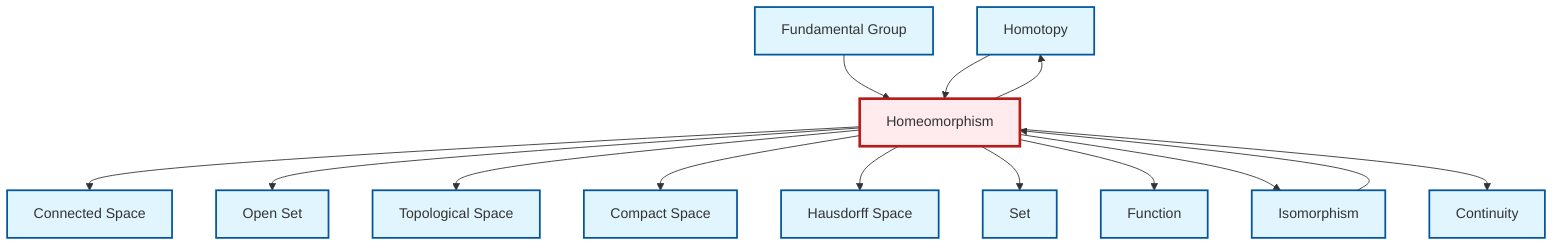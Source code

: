 graph TD
    classDef definition fill:#e1f5fe,stroke:#01579b,stroke-width:2px
    classDef theorem fill:#f3e5f5,stroke:#4a148c,stroke-width:2px
    classDef axiom fill:#fff3e0,stroke:#e65100,stroke-width:2px
    classDef example fill:#e8f5e9,stroke:#1b5e20,stroke-width:2px
    classDef current fill:#ffebee,stroke:#b71c1c,stroke-width:3px
    def-homotopy["Homotopy"]:::definition
    def-continuity["Continuity"]:::definition
    def-topological-space["Topological Space"]:::definition
    def-connected["Connected Space"]:::definition
    def-open-set["Open Set"]:::definition
    def-set["Set"]:::definition
    def-function["Function"]:::definition
    def-compact["Compact Space"]:::definition
    def-hausdorff["Hausdorff Space"]:::definition
    def-isomorphism["Isomorphism"]:::definition
    def-homeomorphism["Homeomorphism"]:::definition
    def-fundamental-group["Fundamental Group"]:::definition
    def-homeomorphism --> def-connected
    def-homeomorphism --> def-open-set
    def-homeomorphism --> def-topological-space
    def-fundamental-group --> def-homeomorphism
    def-homeomorphism --> def-compact
    def-homeomorphism --> def-hausdorff
    def-homeomorphism --> def-set
    def-isomorphism --> def-homeomorphism
    def-homeomorphism --> def-function
    def-homeomorphism --> def-isomorphism
    def-homeomorphism --> def-continuity
    def-homotopy --> def-homeomorphism
    def-homeomorphism --> def-homotopy
    class def-homeomorphism current